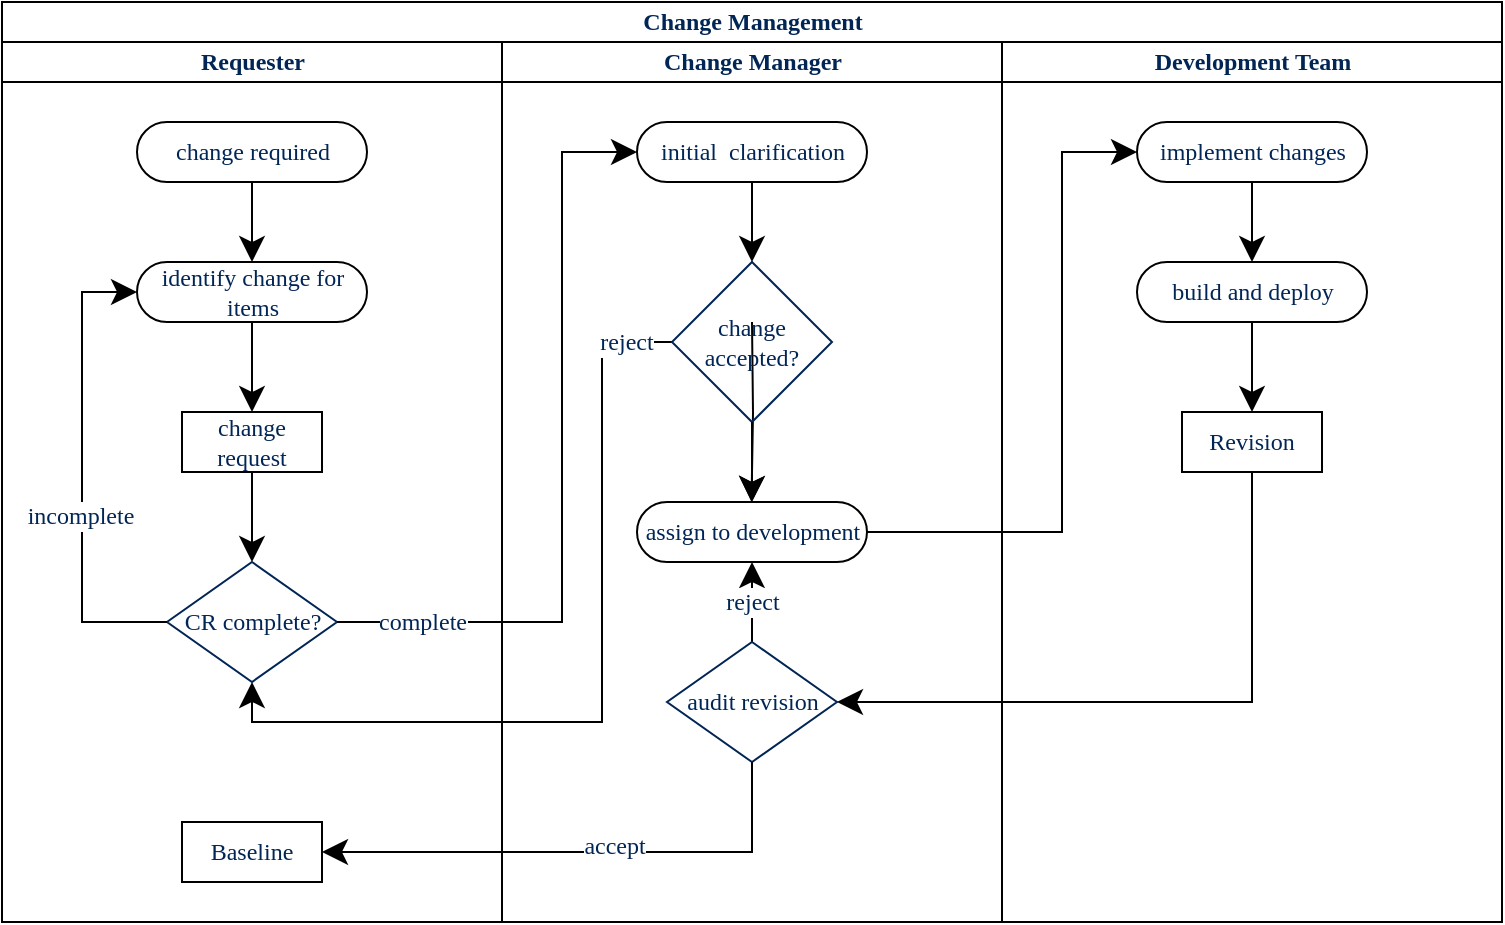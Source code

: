 <mxfile version="13.7.9" type="github">
  <diagram name="Page-1" id="0783ab3e-0a74-02c8-0abd-f7b4e66b4bec">
    <mxGraphModel dx="811" dy="804" grid="1" gridSize="10" guides="1" tooltips="1" connect="1" arrows="1" fold="1" page="1" pageScale="1" pageWidth="850" pageHeight="1100" background="#ffffff" math="0" shadow="0">
      <root>
        <mxCell id="0" />
        <mxCell id="1" parent="0" />
        <mxCell id="1c1d494c118603dd-1" value="Change Management" style="swimlane;html=1;childLayout=stackLayout;startSize=20;rounded=0;shadow=0;comic=0;labelBackgroundColor=none;strokeWidth=1;fontFamily=TitilliumText25L;fontSize=12;align=center;fontColor=#012656;" parent="1" vertex="1">
          <mxGeometry x="40" y="30" width="750" height="460" as="geometry" />
        </mxCell>
        <mxCell id="1c1d494c118603dd-2" value="Requester" style="swimlane;html=1;startSize=20;fontColor=#012656;fontFamily=TitilliumText25L;fontSize=12;" parent="1c1d494c118603dd-1" vertex="1">
          <mxGeometry y="20" width="250" height="440" as="geometry" />
        </mxCell>
        <mxCell id="G4yqJb6Tjz21nFHgBb8d-5" value="" style="edgeStyle=orthogonalEdgeStyle;rounded=0;orthogonalLoop=1;jettySize=auto;html=1;startSize=10;endSize=10;exitX=0.5;exitY=1;exitDx=0;exitDy=0;entryX=0.5;entryY=0;entryDx=0;entryDy=0;fontColor=#012656;fontFamily=TitilliumText25L;fontSize=12;" edge="1" parent="1c1d494c118603dd-2" source="G4yqJb6Tjz21nFHgBb8d-3" target="1c1d494c118603dd-10">
          <mxGeometry relative="1" as="geometry">
            <mxPoint x="124.75" y="165" as="sourcePoint" />
            <mxPoint x="124.75" y="230" as="targetPoint" />
          </mxGeometry>
        </mxCell>
        <mxCell id="G4yqJb6Tjz21nFHgBb8d-6" value="" style="edgeStyle=orthogonalEdgeStyle;rounded=0;orthogonalLoop=1;jettySize=auto;html=1;startSize=10;endSize=10;exitX=0.5;exitY=1;exitDx=0;exitDy=0;entryX=0.5;entryY=0;entryDx=0;entryDy=0;fontColor=#012656;fontFamily=TitilliumText25L;fontSize=12;" edge="1" parent="1c1d494c118603dd-2" source="1c1d494c118603dd-10" target="G4yqJb6Tjz21nFHgBb8d-7">
          <mxGeometry relative="1" as="geometry">
            <mxPoint x="124.75" y="215" as="sourcePoint" />
            <mxPoint x="125" y="261" as="targetPoint" />
          </mxGeometry>
        </mxCell>
        <mxCell id="G4yqJb6Tjz21nFHgBb8d-7" value="CR complete?" style="rhombus;whiteSpace=wrap;html=1;strokeColor=#012656;fillColor=none;fontFamily=TitilliumText25L;fontColor=#012656;fontSize=12;" vertex="1" parent="1c1d494c118603dd-2">
          <mxGeometry x="82.5" y="260" width="85" height="60" as="geometry" />
        </mxCell>
        <mxCell id="1c1d494c118603dd-6" value="change required" style="rounded=1;whiteSpace=wrap;html=1;shadow=0;comic=0;labelBackgroundColor=none;strokeWidth=1;fontFamily=TitilliumText25L;fontSize=12;align=center;arcSize=50;fontColor=#012656;" parent="1c1d494c118603dd-2" vertex="1">
          <mxGeometry x="67.5" y="40" width="115" height="30" as="geometry" />
        </mxCell>
        <mxCell id="G4yqJb6Tjz21nFHgBb8d-4" value="" style="edgeStyle=orthogonalEdgeStyle;rounded=0;orthogonalLoop=1;jettySize=auto;html=1;startSize=10;endSize=10;fontColor=#012656;fontFamily=TitilliumText25L;fontSize=12;" edge="1" parent="1c1d494c118603dd-2" source="1c1d494c118603dd-6" target="G4yqJb6Tjz21nFHgBb8d-3">
          <mxGeometry relative="1" as="geometry" />
        </mxCell>
        <mxCell id="G4yqJb6Tjz21nFHgBb8d-3" value="identify change for items" style="whiteSpace=wrap;html=1;rounded=1;shadow=0;fontFamily=TitilliumText25L;strokeWidth=1;arcSize=50;comic=0;fontColor=#012656;fontSize=12;" vertex="1" parent="1c1d494c118603dd-2">
          <mxGeometry x="67.5" y="110" width="115" height="30" as="geometry" />
        </mxCell>
        <mxCell id="1c1d494c118603dd-10" value="change request" style="rounded=0;whiteSpace=wrap;html=1;shadow=0;comic=0;labelBackgroundColor=none;strokeWidth=1;fontFamily=TitilliumText25L;fontSize=12;align=center;arcSize=50;fontColor=#012656;" parent="1c1d494c118603dd-2" vertex="1">
          <mxGeometry x="90" y="185" width="70" height="30" as="geometry" />
        </mxCell>
        <mxCell id="G4yqJb6Tjz21nFHgBb8d-8" value="" style="edgeStyle=orthogonalEdgeStyle;rounded=0;orthogonalLoop=1;jettySize=auto;html=1;startSize=10;endSize=10;exitX=0;exitY=0.5;exitDx=0;exitDy=0;entryX=0;entryY=0.5;entryDx=0;entryDy=0;fontColor=#012656;fontFamily=TitilliumText25L;fontSize=12;" edge="1" parent="1c1d494c118603dd-2" source="G4yqJb6Tjz21nFHgBb8d-7" target="G4yqJb6Tjz21nFHgBb8d-3">
          <mxGeometry relative="1" as="geometry">
            <mxPoint x="135" y="225" as="sourcePoint" />
            <mxPoint x="135" y="270" as="targetPoint" />
            <Array as="points">
              <mxPoint x="40" y="290" />
              <mxPoint x="40" y="125" />
            </Array>
          </mxGeometry>
        </mxCell>
        <mxCell id="G4yqJb6Tjz21nFHgBb8d-9" value="incomplete" style="edgeLabel;html=1;align=center;verticalAlign=middle;resizable=0;points=[];fontFamily=TitilliumText25L;fontColor=#012656;fontSize=12;" vertex="1" connectable="0" parent="G4yqJb6Tjz21nFHgBb8d-8">
          <mxGeometry x="-0.186" y="1" relative="1" as="geometry">
            <mxPoint as="offset" />
          </mxGeometry>
        </mxCell>
        <mxCell id="G4yqJb6Tjz21nFHgBb8d-42" value="Baseline" style="rounded=0;whiteSpace=wrap;html=1;shadow=0;comic=0;labelBackgroundColor=none;strokeWidth=1;fontFamily=TitilliumText25L;fontSize=12;align=center;arcSize=50;fontColor=#012656;" vertex="1" parent="1c1d494c118603dd-2">
          <mxGeometry x="90" y="390" width="70" height="30" as="geometry" />
        </mxCell>
        <mxCell id="G4yqJb6Tjz21nFHgBb8d-18" value="" style="edgeStyle=orthogonalEdgeStyle;rounded=0;orthogonalLoop=1;jettySize=auto;html=1;startSize=10;endSize=10;exitX=1;exitY=0.5;exitDx=0;exitDy=0;entryX=0;entryY=0.5;entryDx=0;entryDy=0;fontColor=#012656;fontFamily=TitilliumText25L;fontSize=12;" edge="1" parent="1c1d494c118603dd-1" source="G4yqJb6Tjz21nFHgBb8d-7" target="G4yqJb6Tjz21nFHgBb8d-14">
          <mxGeometry relative="1" as="geometry">
            <mxPoint x="385" y="245" as="sourcePoint" />
            <mxPoint x="385" y="290" as="targetPoint" />
            <Array as="points">
              <mxPoint x="280" y="310" />
              <mxPoint x="280" y="75" />
            </Array>
          </mxGeometry>
        </mxCell>
        <mxCell id="G4yqJb6Tjz21nFHgBb8d-19" value="complete" style="edgeLabel;html=1;align=center;verticalAlign=middle;resizable=0;points=[];fontFamily=TitilliumText25L;fontColor=#012656;fontSize=12;" vertex="1" connectable="0" parent="G4yqJb6Tjz21nFHgBb8d-18">
          <mxGeometry x="-0.186" y="1" relative="1" as="geometry">
            <mxPoint x="-69" y="44.02" as="offset" />
          </mxGeometry>
        </mxCell>
        <mxCell id="G4yqJb6Tjz21nFHgBb8d-33" value="" style="edgeStyle=orthogonalEdgeStyle;rounded=0;orthogonalLoop=1;jettySize=auto;html=1;startSize=10;endSize=10;fontFamily=TitilliumText25L;fontSize=12;fontColor=#012656;exitX=0;exitY=0.5;exitDx=0;exitDy=0;entryX=0.5;entryY=1;entryDx=0;entryDy=0;" edge="1" parent="1c1d494c118603dd-1" source="G4yqJb6Tjz21nFHgBb8d-32" target="G4yqJb6Tjz21nFHgBb8d-7">
          <mxGeometry relative="1" as="geometry">
            <mxPoint x="375" y="220" as="sourcePoint" />
            <mxPoint x="380" y="380" as="targetPoint" />
            <Array as="points">
              <mxPoint x="300" y="170" />
              <mxPoint x="300" y="360" />
              <mxPoint x="125" y="360" />
            </Array>
          </mxGeometry>
        </mxCell>
        <mxCell id="G4yqJb6Tjz21nFHgBb8d-35" value="reject" style="edgeLabel;html=1;align=center;verticalAlign=middle;resizable=0;points=[];fontSize=12;fontFamily=TitilliumText25L;fontColor=#012656;" vertex="1" connectable="0" parent="G4yqJb6Tjz21nFHgBb8d-33">
          <mxGeometry x="-0.887" relative="1" as="geometry">
            <mxPoint as="offset" />
          </mxGeometry>
        </mxCell>
        <mxCell id="G4yqJb6Tjz21nFHgBb8d-10" value="Change Manager" style="swimlane;html=1;startSize=20;fontColor=#012656;fontFamily=TitilliumText25L;fontSize=12;" vertex="1" parent="1c1d494c118603dd-1">
          <mxGeometry x="250" y="20" width="250" height="440" as="geometry" />
        </mxCell>
        <mxCell id="G4yqJb6Tjz21nFHgBb8d-11" value="" style="edgeStyle=orthogonalEdgeStyle;rounded=0;orthogonalLoop=1;jettySize=auto;html=1;startSize=10;endSize=10;exitX=0.5;exitY=1;exitDx=0;exitDy=0;entryX=0.5;entryY=0;entryDx=0;entryDy=0;fontColor=#012656;fontFamily=TitilliumText25L;fontSize=12;" edge="1" parent="G4yqJb6Tjz21nFHgBb8d-10" target="G4yqJb6Tjz21nFHgBb8d-17">
          <mxGeometry relative="1" as="geometry">
            <mxPoint x="125" y="140" as="sourcePoint" />
            <mxPoint x="124.75" y="230" as="targetPoint" />
          </mxGeometry>
        </mxCell>
        <mxCell id="G4yqJb6Tjz21nFHgBb8d-41" value="reject" style="edgeStyle=orthogonalEdgeStyle;rounded=0;orthogonalLoop=1;jettySize=auto;html=1;entryX=0.5;entryY=1;entryDx=0;entryDy=0;startSize=10;endSize=10;fontFamily=TitilliumText25L;fontSize=12;fontColor=#012656;" edge="1" parent="G4yqJb6Tjz21nFHgBb8d-10" source="G4yqJb6Tjz21nFHgBb8d-23" target="G4yqJb6Tjz21nFHgBb8d-38">
          <mxGeometry relative="1" as="geometry">
            <mxPoint as="offset" />
          </mxGeometry>
        </mxCell>
        <mxCell id="G4yqJb6Tjz21nFHgBb8d-14" value="initial &amp;nbsp;clarification" style="rounded=1;whiteSpace=wrap;html=1;shadow=0;comic=0;labelBackgroundColor=none;strokeWidth=1;fontFamily=TitilliumText25L;fontSize=12;align=center;arcSize=50;fontColor=#012656;" vertex="1" parent="G4yqJb6Tjz21nFHgBb8d-10">
          <mxGeometry x="67.5" y="40" width="115" height="30" as="geometry" />
        </mxCell>
        <mxCell id="G4yqJb6Tjz21nFHgBb8d-32" value="change accepted?" style="rhombus;whiteSpace=wrap;html=1;strokeColor=#012656;fillColor=none;fontFamily=TitilliumText25L;fontSize=12;fontColor=#012656;" vertex="1" parent="G4yqJb6Tjz21nFHgBb8d-10">
          <mxGeometry x="85" y="110" width="80" height="80" as="geometry" />
        </mxCell>
        <mxCell id="G4yqJb6Tjz21nFHgBb8d-31" value="" style="edgeStyle=orthogonalEdgeStyle;rounded=0;orthogonalLoop=1;jettySize=auto;html=1;startSize=10;endSize=10;fontFamily=TitilliumText25L;fontSize=12;fontColor=#012656;entryX=0.5;entryY=0;entryDx=0;entryDy=0;" edge="1" parent="G4yqJb6Tjz21nFHgBb8d-10" source="G4yqJb6Tjz21nFHgBb8d-14" target="G4yqJb6Tjz21nFHgBb8d-32">
          <mxGeometry relative="1" as="geometry">
            <mxPoint x="125.043" y="106.043" as="targetPoint" />
          </mxGeometry>
        </mxCell>
        <mxCell id="G4yqJb6Tjz21nFHgBb8d-38" value="assign to development" style="rounded=1;whiteSpace=wrap;html=1;shadow=0;comic=0;labelBackgroundColor=none;strokeWidth=1;fontFamily=TitilliumText25L;fontSize=12;align=center;arcSize=50;fontColor=#012656;" vertex="1" parent="G4yqJb6Tjz21nFHgBb8d-10">
          <mxGeometry x="67.5" y="230" width="115" height="30" as="geometry" />
        </mxCell>
        <mxCell id="G4yqJb6Tjz21nFHgBb8d-37" value="" style="edgeStyle=orthogonalEdgeStyle;rounded=0;orthogonalLoop=1;jettySize=auto;html=1;startSize=10;endSize=10;fontFamily=TitilliumText25L;fontSize=12;fontColor=#012656;entryX=0.5;entryY=0;entryDx=0;entryDy=0;" edge="1" parent="G4yqJb6Tjz21nFHgBb8d-10" source="G4yqJb6Tjz21nFHgBb8d-32" target="G4yqJb6Tjz21nFHgBb8d-38">
          <mxGeometry relative="1" as="geometry">
            <mxPoint x="124" y="230" as="targetPoint" />
          </mxGeometry>
        </mxCell>
        <mxCell id="G4yqJb6Tjz21nFHgBb8d-23" value="audit revision" style="rhombus;whiteSpace=wrap;html=1;strokeColor=#012656;fillColor=none;fontFamily=TitilliumText25L;fontColor=#012656;fontSize=12;" vertex="1" parent="G4yqJb6Tjz21nFHgBb8d-10">
          <mxGeometry x="82.5" y="300" width="85" height="60" as="geometry" />
        </mxCell>
        <mxCell id="G4yqJb6Tjz21nFHgBb8d-20" value="Development Team" style="swimlane;html=1;startSize=20;fontColor=#012656;fontFamily=TitilliumText25L;fontSize=12;" vertex="1" parent="1c1d494c118603dd-1">
          <mxGeometry x="500" y="20" width="250" height="440" as="geometry" />
        </mxCell>
        <mxCell id="G4yqJb6Tjz21nFHgBb8d-21" value="" style="edgeStyle=orthogonalEdgeStyle;rounded=0;orthogonalLoop=1;jettySize=auto;html=1;startSize=10;endSize=10;exitX=0.5;exitY=1;exitDx=0;exitDy=0;entryX=0.5;entryY=0;entryDx=0;entryDy=0;fontColor=#012656;fontFamily=TitilliumText25L;fontSize=12;" edge="1" parent="G4yqJb6Tjz21nFHgBb8d-20" source="G4yqJb6Tjz21nFHgBb8d-26" target="G4yqJb6Tjz21nFHgBb8d-27">
          <mxGeometry relative="1" as="geometry">
            <mxPoint x="124.75" y="165" as="sourcePoint" />
            <mxPoint x="124.75" y="230" as="targetPoint" />
          </mxGeometry>
        </mxCell>
        <mxCell id="G4yqJb6Tjz21nFHgBb8d-24" value="implement changes" style="rounded=1;whiteSpace=wrap;html=1;shadow=0;comic=0;labelBackgroundColor=none;strokeWidth=1;fontFamily=TitilliumText25L;fontSize=12;align=center;arcSize=50;fontColor=#012656;" vertex="1" parent="G4yqJb6Tjz21nFHgBb8d-20">
          <mxGeometry x="67.5" y="40" width="115" height="30" as="geometry" />
        </mxCell>
        <mxCell id="G4yqJb6Tjz21nFHgBb8d-25" value="" style="edgeStyle=orthogonalEdgeStyle;rounded=0;orthogonalLoop=1;jettySize=auto;html=1;startSize=10;endSize=10;fontColor=#012656;fontFamily=TitilliumText25L;fontSize=12;" edge="1" parent="G4yqJb6Tjz21nFHgBb8d-20" source="G4yqJb6Tjz21nFHgBb8d-24" target="G4yqJb6Tjz21nFHgBb8d-26">
          <mxGeometry relative="1" as="geometry" />
        </mxCell>
        <mxCell id="G4yqJb6Tjz21nFHgBb8d-26" value="build and deploy" style="whiteSpace=wrap;html=1;rounded=1;shadow=0;fontFamily=TitilliumText25L;strokeWidth=1;arcSize=50;comic=0;fontColor=#012656;fontSize=12;" vertex="1" parent="G4yqJb6Tjz21nFHgBb8d-20">
          <mxGeometry x="67.5" y="110" width="115" height="30" as="geometry" />
        </mxCell>
        <mxCell id="G4yqJb6Tjz21nFHgBb8d-27" value="Revision" style="rounded=0;whiteSpace=wrap;html=1;shadow=0;comic=0;labelBackgroundColor=none;strokeWidth=1;fontFamily=TitilliumText25L;fontSize=12;align=center;arcSize=50;fontColor=#012656;" vertex="1" parent="G4yqJb6Tjz21nFHgBb8d-20">
          <mxGeometry x="90" y="185" width="70" height="30" as="geometry" />
        </mxCell>
        <mxCell id="G4yqJb6Tjz21nFHgBb8d-40" style="edgeStyle=orthogonalEdgeStyle;rounded=0;orthogonalLoop=1;jettySize=auto;html=1;entryX=0;entryY=0.5;entryDx=0;entryDy=0;startSize=10;endSize=10;fontFamily=TitilliumText25L;fontSize=12;fontColor=#012656;" edge="1" parent="1c1d494c118603dd-1" source="G4yqJb6Tjz21nFHgBb8d-38" target="G4yqJb6Tjz21nFHgBb8d-24">
          <mxGeometry relative="1" as="geometry">
            <Array as="points">
              <mxPoint x="530" y="265" />
              <mxPoint x="530" y="75" />
            </Array>
          </mxGeometry>
        </mxCell>
        <mxCell id="G4yqJb6Tjz21nFHgBb8d-22" value="" style="edgeStyle=orthogonalEdgeStyle;rounded=0;orthogonalLoop=1;jettySize=auto;html=1;startSize=10;endSize=10;exitX=0.5;exitY=1;exitDx=0;exitDy=0;entryX=1;entryY=0.5;entryDx=0;entryDy=0;fontColor=#012656;fontFamily=TitilliumText25L;fontSize=12;" edge="1" parent="1c1d494c118603dd-1" source="G4yqJb6Tjz21nFHgBb8d-27" target="G4yqJb6Tjz21nFHgBb8d-23">
          <mxGeometry relative="1" as="geometry">
            <mxPoint x="624.75" y="235" as="sourcePoint" />
            <mxPoint x="625" y="281" as="targetPoint" />
          </mxGeometry>
        </mxCell>
        <mxCell id="G4yqJb6Tjz21nFHgBb8d-43" style="edgeStyle=orthogonalEdgeStyle;rounded=0;orthogonalLoop=1;jettySize=auto;html=1;entryX=1;entryY=0.5;entryDx=0;entryDy=0;startSize=10;endSize=10;fontFamily=TitilliumText25L;fontSize=12;fontColor=#012656;exitX=0.5;exitY=1;exitDx=0;exitDy=0;" edge="1" parent="1c1d494c118603dd-1" source="G4yqJb6Tjz21nFHgBb8d-23" target="G4yqJb6Tjz21nFHgBb8d-42">
          <mxGeometry relative="1" as="geometry" />
        </mxCell>
        <mxCell id="G4yqJb6Tjz21nFHgBb8d-44" value="accept" style="edgeLabel;html=1;align=center;verticalAlign=middle;resizable=0;points=[];fontSize=12;fontFamily=TitilliumText25L;fontColor=#012656;" vertex="1" connectable="0" parent="G4yqJb6Tjz21nFHgBb8d-43">
          <mxGeometry x="-0.12" y="-3" relative="1" as="geometry">
            <mxPoint as="offset" />
          </mxGeometry>
        </mxCell>
      </root>
    </mxGraphModel>
  </diagram>
</mxfile>
